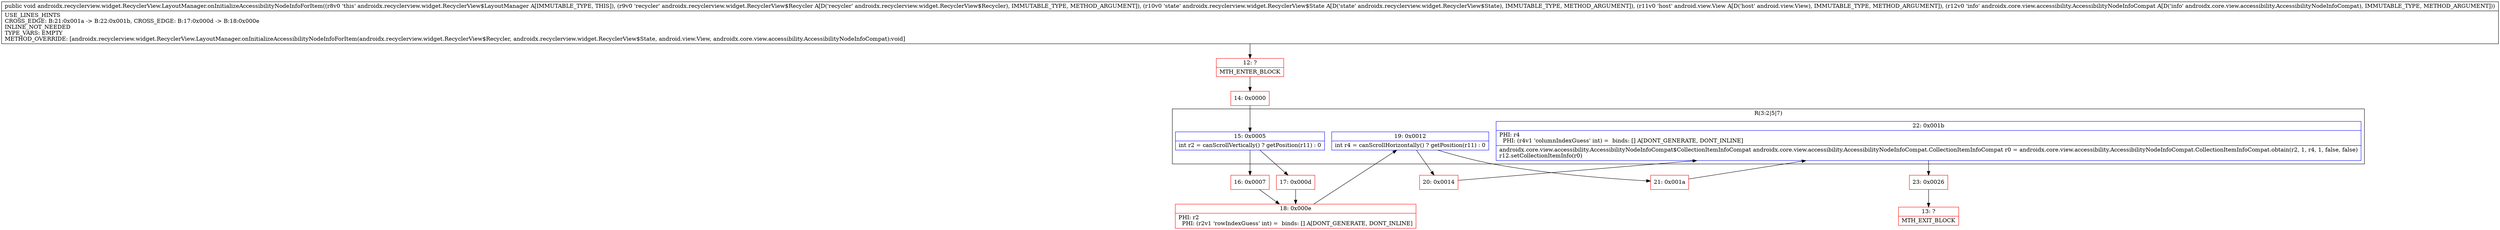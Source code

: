 digraph "CFG forandroidx.recyclerview.widget.RecyclerView.LayoutManager.onInitializeAccessibilityNodeInfoForItem(Landroidx\/recyclerview\/widget\/RecyclerView$Recycler;Landroidx\/recyclerview\/widget\/RecyclerView$State;Landroid\/view\/View;Landroidx\/core\/view\/accessibility\/AccessibilityNodeInfoCompat;)V" {
subgraph cluster_Region_1125834130 {
label = "R(3:2|5|7)";
node [shape=record,color=blue];
Node_15 [shape=record,label="{15\:\ 0x0005|int r2 = canScrollVertically() ? getPosition(r11) : 0\l}"];
Node_19 [shape=record,label="{19\:\ 0x0012|int r4 = canScrollHorizontally() ? getPosition(r11) : 0\l}"];
Node_22 [shape=record,label="{22\:\ 0x001b|PHI: r4 \l  PHI: (r4v1 'columnIndexGuess' int) =  binds: [] A[DONT_GENERATE, DONT_INLINE]\l|androidx.core.view.accessibility.AccessibilityNodeInfoCompat$CollectionItemInfoCompat androidx.core.view.accessibility.AccessibilityNodeInfoCompat.CollectionItemInfoCompat r0 = androidx.core.view.accessibility.AccessibilityNodeInfoCompat.CollectionItemInfoCompat.obtain(r2, 1, r4, 1, false, false)\lr12.setCollectionItemInfo(r0)\l}"];
}
Node_12 [shape=record,color=red,label="{12\:\ ?|MTH_ENTER_BLOCK\l}"];
Node_14 [shape=record,color=red,label="{14\:\ 0x0000}"];
Node_16 [shape=record,color=red,label="{16\:\ 0x0007}"];
Node_18 [shape=record,color=red,label="{18\:\ 0x000e|PHI: r2 \l  PHI: (r2v1 'rowIndexGuess' int) =  binds: [] A[DONT_GENERATE, DONT_INLINE]\l}"];
Node_20 [shape=record,color=red,label="{20\:\ 0x0014}"];
Node_23 [shape=record,color=red,label="{23\:\ 0x0026}"];
Node_13 [shape=record,color=red,label="{13\:\ ?|MTH_EXIT_BLOCK\l}"];
Node_21 [shape=record,color=red,label="{21\:\ 0x001a}"];
Node_17 [shape=record,color=red,label="{17\:\ 0x000d}"];
MethodNode[shape=record,label="{public void androidx.recyclerview.widget.RecyclerView.LayoutManager.onInitializeAccessibilityNodeInfoForItem((r8v0 'this' androidx.recyclerview.widget.RecyclerView$LayoutManager A[IMMUTABLE_TYPE, THIS]), (r9v0 'recycler' androidx.recyclerview.widget.RecyclerView$Recycler A[D('recycler' androidx.recyclerview.widget.RecyclerView$Recycler), IMMUTABLE_TYPE, METHOD_ARGUMENT]), (r10v0 'state' androidx.recyclerview.widget.RecyclerView$State A[D('state' androidx.recyclerview.widget.RecyclerView$State), IMMUTABLE_TYPE, METHOD_ARGUMENT]), (r11v0 'host' android.view.View A[D('host' android.view.View), IMMUTABLE_TYPE, METHOD_ARGUMENT]), (r12v0 'info' androidx.core.view.accessibility.AccessibilityNodeInfoCompat A[D('info' androidx.core.view.accessibility.AccessibilityNodeInfoCompat), IMMUTABLE_TYPE, METHOD_ARGUMENT]))  | USE_LINES_HINTS\lCROSS_EDGE: B:21:0x001a \-\> B:22:0x001b, CROSS_EDGE: B:17:0x000d \-\> B:18:0x000e\lINLINE_NOT_NEEDED\lTYPE_VARS: EMPTY\lMETHOD_OVERRIDE: [androidx.recyclerview.widget.RecyclerView.LayoutManager.onInitializeAccessibilityNodeInfoForItem(androidx.recyclerview.widget.RecyclerView$Recycler, androidx.recyclerview.widget.RecyclerView$State, android.view.View, androidx.core.view.accessibility.AccessibilityNodeInfoCompat):void]\l}"];
MethodNode -> Node_12;Node_15 -> Node_16;
Node_15 -> Node_17;
Node_19 -> Node_20;
Node_19 -> Node_21;
Node_22 -> Node_23;
Node_12 -> Node_14;
Node_14 -> Node_15;
Node_16 -> Node_18;
Node_18 -> Node_19;
Node_20 -> Node_22;
Node_23 -> Node_13;
Node_21 -> Node_22;
Node_17 -> Node_18;
}

